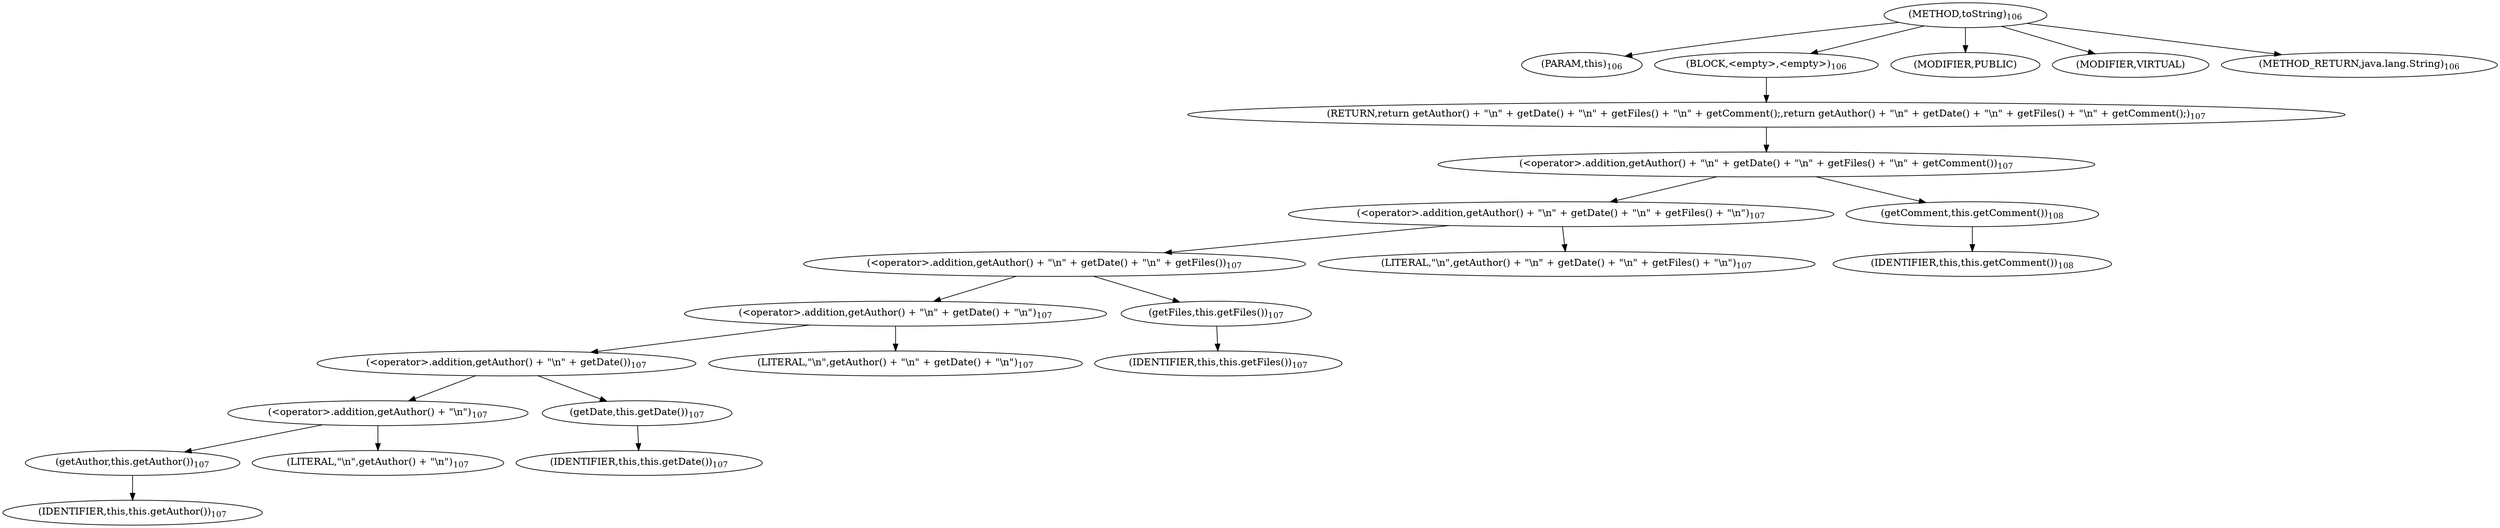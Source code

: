 digraph "toString" {  
"160" [label = <(METHOD,toString)<SUB>106</SUB>> ]
"4" [label = <(PARAM,this)<SUB>106</SUB>> ]
"161" [label = <(BLOCK,&lt;empty&gt;,&lt;empty&gt;)<SUB>106</SUB>> ]
"162" [label = <(RETURN,return getAuthor() + &quot;\n&quot; + getDate() + &quot;\n&quot; + getFiles() + &quot;\n&quot; + getComment();,return getAuthor() + &quot;\n&quot; + getDate() + &quot;\n&quot; + getFiles() + &quot;\n&quot; + getComment();)<SUB>107</SUB>> ]
"163" [label = <(&lt;operator&gt;.addition,getAuthor() + &quot;\n&quot; + getDate() + &quot;\n&quot; + getFiles() + &quot;\n&quot; + getComment())<SUB>107</SUB>> ]
"164" [label = <(&lt;operator&gt;.addition,getAuthor() + &quot;\n&quot; + getDate() + &quot;\n&quot; + getFiles() + &quot;\n&quot;)<SUB>107</SUB>> ]
"165" [label = <(&lt;operator&gt;.addition,getAuthor() + &quot;\n&quot; + getDate() + &quot;\n&quot; + getFiles())<SUB>107</SUB>> ]
"166" [label = <(&lt;operator&gt;.addition,getAuthor() + &quot;\n&quot; + getDate() + &quot;\n&quot;)<SUB>107</SUB>> ]
"167" [label = <(&lt;operator&gt;.addition,getAuthor() + &quot;\n&quot; + getDate())<SUB>107</SUB>> ]
"168" [label = <(&lt;operator&gt;.addition,getAuthor() + &quot;\n&quot;)<SUB>107</SUB>> ]
"169" [label = <(getAuthor,this.getAuthor())<SUB>107</SUB>> ]
"3" [label = <(IDENTIFIER,this,this.getAuthor())<SUB>107</SUB>> ]
"170" [label = <(LITERAL,&quot;\n&quot;,getAuthor() + &quot;\n&quot;)<SUB>107</SUB>> ]
"171" [label = <(getDate,this.getDate())<SUB>107</SUB>> ]
"5" [label = <(IDENTIFIER,this,this.getDate())<SUB>107</SUB>> ]
"172" [label = <(LITERAL,&quot;\n&quot;,getAuthor() + &quot;\n&quot; + getDate() + &quot;\n&quot;)<SUB>107</SUB>> ]
"173" [label = <(getFiles,this.getFiles())<SUB>107</SUB>> ]
"6" [label = <(IDENTIFIER,this,this.getFiles())<SUB>107</SUB>> ]
"174" [label = <(LITERAL,&quot;\n&quot;,getAuthor() + &quot;\n&quot; + getDate() + &quot;\n&quot; + getFiles() + &quot;\n&quot;)<SUB>107</SUB>> ]
"175" [label = <(getComment,this.getComment())<SUB>108</SUB>> ]
"7" [label = <(IDENTIFIER,this,this.getComment())<SUB>108</SUB>> ]
"176" [label = <(MODIFIER,PUBLIC)> ]
"177" [label = <(MODIFIER,VIRTUAL)> ]
"178" [label = <(METHOD_RETURN,java.lang.String)<SUB>106</SUB>> ]
  "160" -> "4" 
  "160" -> "161" 
  "160" -> "176" 
  "160" -> "177" 
  "160" -> "178" 
  "161" -> "162" 
  "162" -> "163" 
  "163" -> "164" 
  "163" -> "175" 
  "164" -> "165" 
  "164" -> "174" 
  "165" -> "166" 
  "165" -> "173" 
  "166" -> "167" 
  "166" -> "172" 
  "167" -> "168" 
  "167" -> "171" 
  "168" -> "169" 
  "168" -> "170" 
  "169" -> "3" 
  "171" -> "5" 
  "173" -> "6" 
  "175" -> "7" 
}
